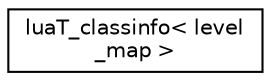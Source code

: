 digraph "Graphical Class Hierarchy"
{
 // LATEX_PDF_SIZE
  edge [fontname="Helvetica",fontsize="10",labelfontname="Helvetica",labelfontsize="10"];
  node [fontname="Helvetica",fontsize="10",shape=record];
  rankdir="LR";
  Node0 [label="luaT_classinfo\< level\l_map \>",height=0.2,width=0.4,color="black", fillcolor="white", style="filled",URL="$structluaT__classinfo_3_01level__map_01_4.html",tooltip=" "];
}
